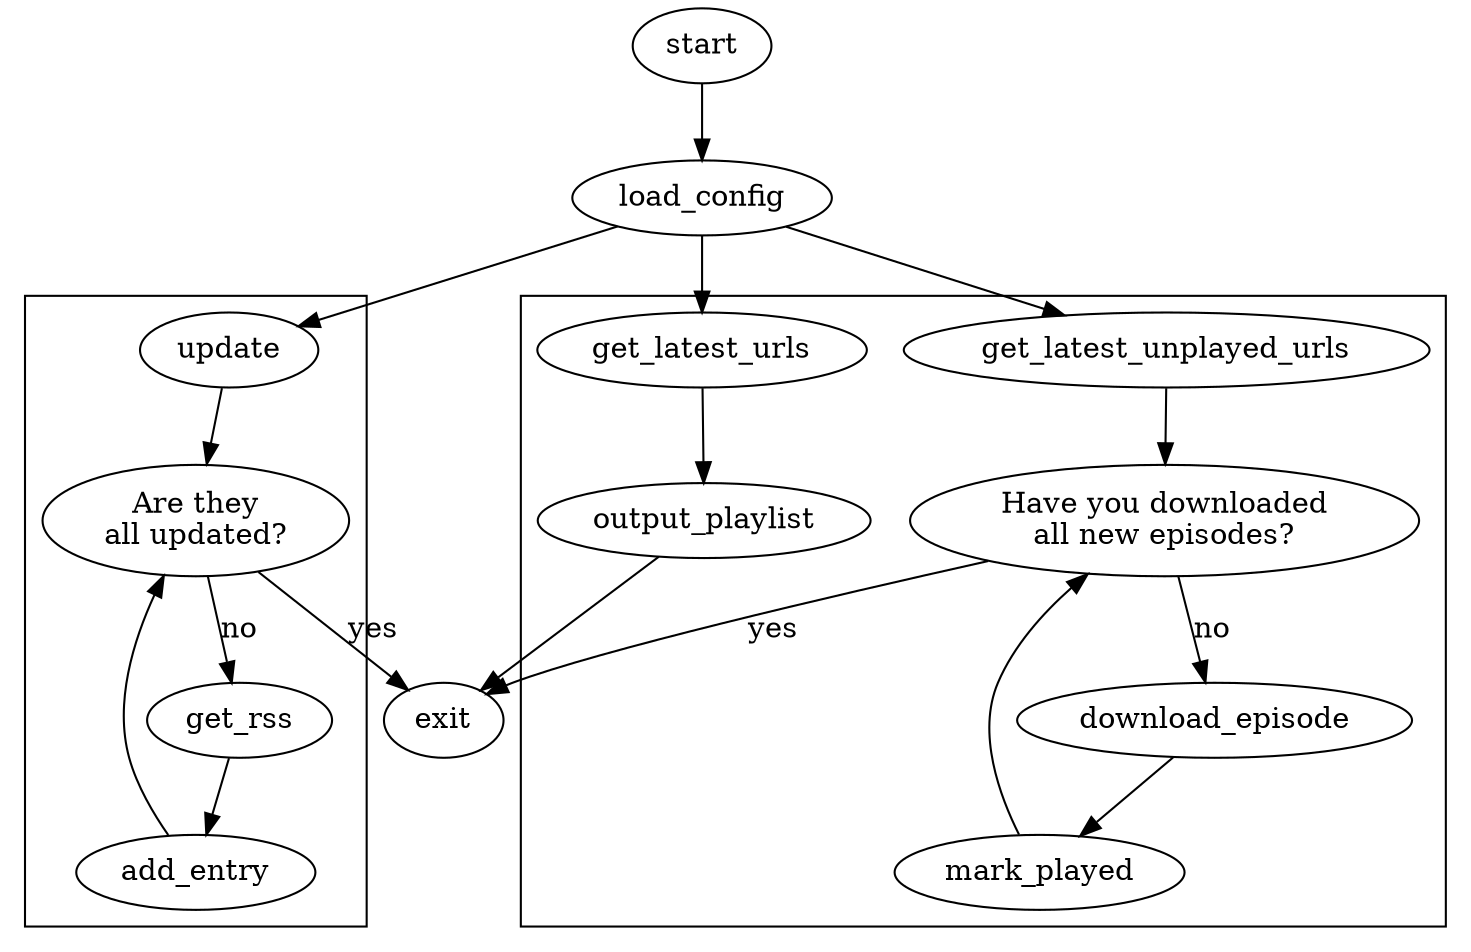 digraph {
start -> load_config;
load_config -> update;
load_config -> get_latest_unplayed_urls;
load_config -> get_latest_urls;

subgraph cluster_0 {

    update -> allupdated;

    allupdated -> get_rss[label="no"];
    get_rss -> add_entry;
    add_entry -> allupdated;

    allupdated[label="Are they\nall updated?"]
}    
    
    
subgraph cluster_1 {    
    get_latest_unplayed_urls -> loop;
    loop -> download_episode[label="no"];
    download_episode -> mark_played;
    mark_played -> loop;

    get_latest_urls -> output_playlist;

    loop[label="Have you downloaded\nall new episodes?"]


}
loop -> exit[label="yes"];
output_playlist -> exit;
allupdated -> exit[label="yes"];
}

